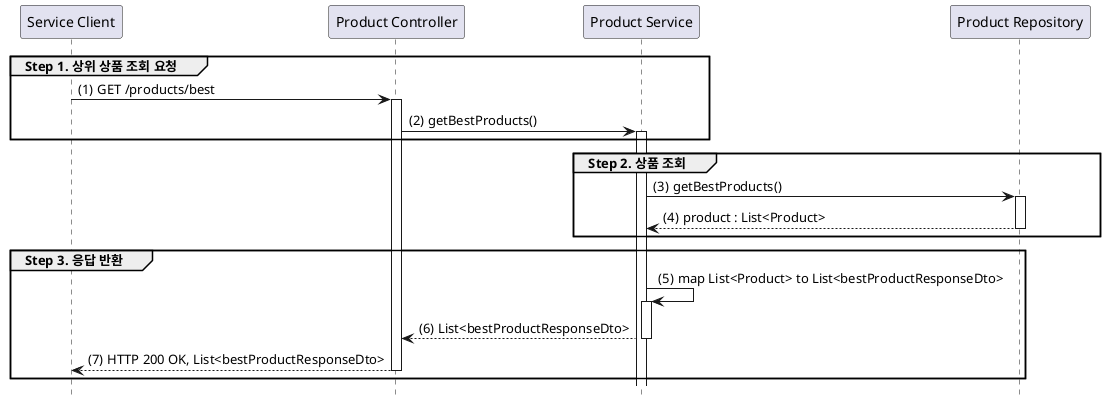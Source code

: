 @startuml

hide footbox
autoactivate on

participant "Service Client" as sc
participant "Product Controller" as pc
participant "Product Service" as ps
participant "Product Repository" as pr

group Step 1. 상위 상품 조회 요청
    autonumber 1 "(0)"
    sc -> pc : GET /products/best
    pc -> ps : getBestProducts()
end

group Step 2. 상품 조회
    ps -> pr : getBestProducts()
    pr --> ps : product : List<Product>
end

group Step 3. 응답 반환
    ps -> ps :  map List<Product> to List<bestProductResponseDto>
    ps --> pc : List<bestProductResponseDto>
    pc --> sc : HTTP 200 OK, List<bestProductResponseDto>
end

@enduml